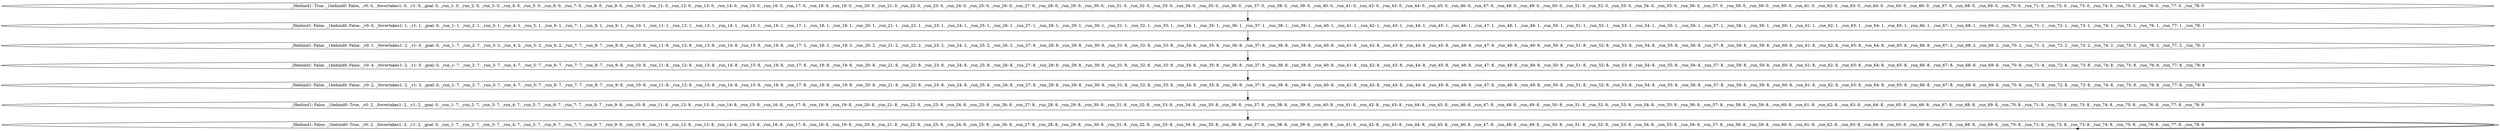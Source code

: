 digraph  {
0 [_0behind1=True, _0overtakes1=0, _1behind0=False, _goal=0, _run_1=0, _run_10=0, _run_11=0, _run_12=0, _run_13=0, _run_14=0, _run_15=0, _run_16=0, _run_17=0, _run_18=0, _run_19=0, _run_2=0, _run_20=0, _run_21=0, _run_22=0, _run_23=0, _run_24=0, _run_25=0, _run_26=0, _run_27=0, _run_28=0, _run_29=0, _run_3=0, _run_30=0, _run_31=0, _run_32=0, _run_33=0, _run_34=0, _run_35=0, _run_36=0, _run_37=0, _run_38=0, _run_39=0, _run_4=0, _run_40=0, _run_41=0, _run_42=0, _run_43=0, _run_44=0, _run_45=0, _run_46=0, _run_47=0, _run_48=0, _run_49=0, _run_5=0, _run_50=0, _run_51=0, _run_52=0, _run_53=0, _run_54=0, _run_55=0, _run_56=0, _run_57=0, _run_58=0, _run_59=0, _run_6=0, _run_60=0, _run_61=0, _run_62=0, _run_63=0, _run_64=0, _run_65=0, _run_66=0, _run_67=0, _run_68=0, _run_69=0, _run_7=0, _run_70=0, _run_71=0, _run_72=0, _run_73=0, _run_74=0, _run_75=0, _run_76=0, _run_77=0, _run_78=0, _run_8=0, _run_9=0, _v0=0, _v1=0, label="_0behind1: True, _1behind0: False, _v0: 0, _0overtakes1: 0, _v1: 0, _goal: 0, _run_1: 0, _run_2: 0, _run_3: 0, _run_4: 0, _run_5: 0, _run_6: 0, _run_7: 0, _run_8: 0, _run_9: 0, _run_10: 0, _run_11: 0, _run_12: 0, _run_13: 0, _run_14: 0, _run_15: 0, _run_16: 0, _run_17: 0, _run_18: 0, _run_19: 0, _run_20: 0, _run_21: 0, _run_22: 0, _run_23: 0, _run_24: 0, _run_25: 0, _run_26: 0, _run_27: 0, _run_28: 0, _run_29: 0, _run_30: 0, _run_31: 0, _run_32: 0, _run_33: 0, _run_34: 0, _run_35: 0, _run_36: 0, _run_37: 0, _run_38: 0, _run_39: 0, _run_40: 0, _run_41: 0, _run_42: 0, _run_43: 0, _run_44: 0, _run_45: 0, _run_46: 0, _run_47: 0, _run_48: 0, _run_49: 0, _run_50: 0, _run_51: 0, _run_52: 0, _run_53: 0, _run_54: 0, _run_55: 0, _run_56: 0, _run_57: 0, _run_58: 0, _run_59: 0, _run_60: 0, _run_61: 0, _run_62: 0, _run_63: 0, _run_64: 0, _run_65: 0, _run_66: 0, _run_67: 0, _run_68: 0, _run_69: 0, _run_70: 0, _run_71: 0, _run_72: 0, _run_73: 0, _run_74: 0, _run_75: 0, _run_76: 0, _run_77: 0, _run_78: 0"];
1 [_0behind1=False, _0overtakes1=1, _1behind0=False, _goal=0, _run_1=1, _run_10=1, _run_11=1, _run_12=1, _run_13=1, _run_14=1, _run_15=1, _run_16=1, _run_17=1, _run_18=1, _run_19=1, _run_2=1, _run_20=1, _run_21=1, _run_22=1, _run_23=1, _run_24=1, _run_25=1, _run_26=1, _run_27=1, _run_28=1, _run_29=1, _run_3=1, _run_30=1, _run_31=1, _run_32=1, _run_33=1, _run_34=1, _run_35=1, _run_36=1, _run_37=1, _run_38=1, _run_39=1, _run_4=1, _run_40=1, _run_41=1, _run_42=1, _run_43=1, _run_44=1, _run_45=1, _run_46=1, _run_47=1, _run_48=1, _run_49=1, _run_5=1, _run_50=1, _run_51=1, _run_52=1, _run_53=1, _run_54=1, _run_55=1, _run_56=1, _run_57=1, _run_58=1, _run_59=1, _run_6=1, _run_60=1, _run_61=1, _run_62=1, _run_63=1, _run_64=1, _run_65=1, _run_66=1, _run_67=1, _run_68=1, _run_69=1, _run_7=1, _run_70=1, _run_71=1, _run_72=1, _run_73=1, _run_74=1, _run_75=1, _run_76=1, _run_77=1, _run_78=1, _run_8=1, _run_9=1, _v0=0, _v1=1, label="_0behind1: False, _1behind0: False, _v0: 0, _0overtakes1: 1, _v1: 1, _goal: 0, _run_1: 1, _run_2: 1, _run_3: 1, _run_4: 1, _run_5: 1, _run_6: 1, _run_7: 1, _run_8: 1, _run_9: 1, _run_10: 1, _run_11: 1, _run_12: 1, _run_13: 1, _run_14: 1, _run_15: 1, _run_16: 1, _run_17: 1, _run_18: 1, _run_19: 1, _run_20: 1, _run_21: 1, _run_22: 1, _run_23: 1, _run_24: 1, _run_25: 1, _run_26: 1, _run_27: 1, _run_28: 1, _run_29: 1, _run_30: 1, _run_31: 1, _run_32: 1, _run_33: 1, _run_34: 1, _run_35: 1, _run_36: 1, _run_37: 1, _run_38: 1, _run_39: 1, _run_40: 1, _run_41: 1, _run_42: 1, _run_43: 1, _run_44: 1, _run_45: 1, _run_46: 1, _run_47: 1, _run_48: 1, _run_49: 1, _run_50: 1, _run_51: 1, _run_52: 1, _run_53: 1, _run_54: 1, _run_55: 1, _run_56: 1, _run_57: 1, _run_58: 1, _run_59: 1, _run_60: 1, _run_61: 1, _run_62: 1, _run_63: 1, _run_64: 1, _run_65: 1, _run_66: 1, _run_67: 1, _run_68: 1, _run_69: 1, _run_70: 1, _run_71: 1, _run_72: 1, _run_73: 1, _run_74: 1, _run_75: 1, _run_76: 1, _run_77: 1, _run_78: 1"];
2 [_0behind1=False, _0overtakes1=2, _1behind0=False, _goal=0, _run_1=7, _run_10=8, _run_11=8, _run_12=8, _run_13=8, _run_14=8, _run_15=8, _run_16=8, _run_17=2, _run_18=2, _run_19=2, _run_2=7, _run_20=2, _run_21=2, _run_22=2, _run_23=2, _run_24=2, _run_25=2, _run_26=2, _run_27=8, _run_28=8, _run_29=8, _run_3=2, _run_30=8, _run_31=8, _run_32=8, _run_33=8, _run_34=8, _run_35=8, _run_36=8, _run_37=8, _run_38=8, _run_39=8, _run_4=2, _run_40=8, _run_41=8, _run_42=8, _run_43=8, _run_44=8, _run_45=8, _run_46=8, _run_47=8, _run_48=8, _run_49=8, _run_5=2, _run_50=8, _run_51=8, _run_52=8, _run_53=8, _run_54=8, _run_55=8, _run_56=8, _run_57=8, _run_58=8, _run_59=8, _run_6=2, _run_60=8, _run_61=8, _run_62=8, _run_63=8, _run_64=8, _run_65=8, _run_66=8, _run_67=2, _run_68=2, _run_69=2, _run_7=7, _run_70=2, _run_71=2, _run_72=2, _run_73=2, _run_74=2, _run_75=2, _run_76=2, _run_77=2, _run_78=2, _run_8=7, _run_9=8, _v0=1, _v1=0, label="_0behind1: False, _1behind0: False, _v0: 1, _0overtakes1: 2, _v1: 0, _goal: 0, _run_1: 7, _run_2: 7, _run_3: 2, _run_4: 2, _run_5: 2, _run_6: 2, _run_7: 7, _run_8: 7, _run_9: 8, _run_10: 8, _run_11: 8, _run_12: 8, _run_13: 8, _run_14: 8, _run_15: 8, _run_16: 8, _run_17: 2, _run_18: 2, _run_19: 2, _run_20: 2, _run_21: 2, _run_22: 2, _run_23: 2, _run_24: 2, _run_25: 2, _run_26: 2, _run_27: 8, _run_28: 8, _run_29: 8, _run_30: 8, _run_31: 8, _run_32: 8, _run_33: 8, _run_34: 8, _run_35: 8, _run_36: 8, _run_37: 8, _run_38: 8, _run_39: 8, _run_40: 8, _run_41: 8, _run_42: 8, _run_43: 8, _run_44: 8, _run_45: 8, _run_46: 8, _run_47: 8, _run_48: 8, _run_49: 8, _run_50: 8, _run_51: 8, _run_52: 8, _run_53: 8, _run_54: 8, _run_55: 8, _run_56: 8, _run_57: 8, _run_58: 8, _run_59: 8, _run_60: 8, _run_61: 8, _run_62: 8, _run_63: 8, _run_64: 8, _run_65: 8, _run_66: 8, _run_67: 2, _run_68: 2, _run_69: 2, _run_70: 2, _run_71: 2, _run_72: 2, _run_73: 2, _run_74: 2, _run_75: 2, _run_76: 2, _run_77: 2, _run_78: 2"];
3 [_0behind1=False, _0overtakes1=2, _1behind0=False, _goal=0, _run_1=7, _run_10=8, _run_11=8, _run_12=8, _run_13=8, _run_14=8, _run_15=8, _run_16=8, _run_17=8, _run_18=8, _run_19=8, _run_2=7, _run_20=8, _run_21=8, _run_22=8, _run_23=8, _run_24=8, _run_25=8, _run_26=8, _run_27=8, _run_28=8, _run_29=8, _run_3=7, _run_30=8, _run_31=8, _run_32=8, _run_33=8, _run_34=8, _run_35=8, _run_36=8, _run_37=8, _run_38=8, _run_39=8, _run_4=7, _run_40=8, _run_41=8, _run_42=8, _run_43=8, _run_44=8, _run_45=8, _run_46=8, _run_47=8, _run_48=8, _run_49=8, _run_5=7, _run_50=8, _run_51=8, _run_52=8, _run_53=8, _run_54=8, _run_55=8, _run_56=8, _run_57=8, _run_58=8, _run_59=8, _run_6=7, _run_60=8, _run_61=8, _run_62=8, _run_63=8, _run_64=8, _run_65=8, _run_66=8, _run_67=8, _run_68=8, _run_69=8, _run_7=7, _run_70=8, _run_71=8, _run_72=8, _run_73=8, _run_74=8, _run_75=8, _run_76=8, _run_77=8, _run_78=8, _run_8=7, _run_9=8, _v0=4, _v1=0, label="_0behind1: False, _1behind0: False, _v0: 4, _0overtakes1: 2, _v1: 0, _goal: 0, _run_1: 7, _run_2: 7, _run_3: 7, _run_4: 7, _run_5: 7, _run_6: 7, _run_7: 7, _run_8: 7, _run_9: 8, _run_10: 8, _run_11: 8, _run_12: 8, _run_13: 8, _run_14: 8, _run_15: 8, _run_16: 8, _run_17: 8, _run_18: 8, _run_19: 8, _run_20: 8, _run_21: 8, _run_22: 8, _run_23: 8, _run_24: 8, _run_25: 8, _run_26: 8, _run_27: 8, _run_28: 8, _run_29: 8, _run_30: 8, _run_31: 8, _run_32: 8, _run_33: 8, _run_34: 8, _run_35: 8, _run_36: 8, _run_37: 8, _run_38: 8, _run_39: 8, _run_40: 8, _run_41: 8, _run_42: 8, _run_43: 8, _run_44: 8, _run_45: 8, _run_46: 8, _run_47: 8, _run_48: 8, _run_49: 8, _run_50: 8, _run_51: 8, _run_52: 8, _run_53: 8, _run_54: 8, _run_55: 8, _run_56: 8, _run_57: 8, _run_58: 8, _run_59: 8, _run_60: 8, _run_61: 8, _run_62: 8, _run_63: 8, _run_64: 8, _run_65: 8, _run_66: 8, _run_67: 8, _run_68: 8, _run_69: 8, _run_70: 8, _run_71: 8, _run_72: 8, _run_73: 8, _run_74: 8, _run_75: 8, _run_76: 8, _run_77: 8, _run_78: 8"];
4 [_0behind1=False, _0overtakes1=2, _1behind0=False, _goal=0, _run_1=7, _run_10=8, _run_11=8, _run_12=8, _run_13=8, _run_14=8, _run_15=8, _run_16=8, _run_17=8, _run_18=8, _run_19=8, _run_2=7, _run_20=8, _run_21=8, _run_22=8, _run_23=8, _run_24=8, _run_25=8, _run_26=8, _run_27=8, _run_28=8, _run_29=8, _run_3=7, _run_30=8, _run_31=8, _run_32=8, _run_33=8, _run_34=8, _run_35=8, _run_36=8, _run_37=8, _run_38=8, _run_39=8, _run_4=7, _run_40=8, _run_41=8, _run_42=8, _run_43=8, _run_44=8, _run_45=8, _run_46=8, _run_47=8, _run_48=8, _run_49=8, _run_5=7, _run_50=8, _run_51=8, _run_52=8, _run_53=8, _run_54=8, _run_55=8, _run_56=8, _run_57=8, _run_58=8, _run_59=8, _run_6=7, _run_60=8, _run_61=8, _run_62=8, _run_63=8, _run_64=8, _run_65=8, _run_66=8, _run_67=8, _run_68=8, _run_69=8, _run_7=7, _run_70=8, _run_71=8, _run_72=8, _run_73=8, _run_74=8, _run_75=8, _run_76=8, _run_77=8, _run_78=8, _run_8=7, _run_9=8, _v0=2, _v1=3, label="_0behind1: False, _1behind0: False, _v0: 2, _0overtakes1: 2, _v1: 3, _goal: 0, _run_1: 7, _run_2: 7, _run_3: 7, _run_4: 7, _run_5: 7, _run_6: 7, _run_7: 7, _run_8: 7, _run_9: 8, _run_10: 8, _run_11: 8, _run_12: 8, _run_13: 8, _run_14: 8, _run_15: 8, _run_16: 8, _run_17: 8, _run_18: 8, _run_19: 8, _run_20: 8, _run_21: 8, _run_22: 8, _run_23: 8, _run_24: 8, _run_25: 8, _run_26: 8, _run_27: 8, _run_28: 8, _run_29: 8, _run_30: 8, _run_31: 8, _run_32: 8, _run_33: 8, _run_34: 8, _run_35: 8, _run_36: 8, _run_37: 8, _run_38: 8, _run_39: 8, _run_40: 8, _run_41: 8, _run_42: 8, _run_43: 8, _run_44: 8, _run_45: 8, _run_46: 8, _run_47: 8, _run_48: 8, _run_49: 8, _run_50: 8, _run_51: 8, _run_52: 8, _run_53: 8, _run_54: 8, _run_55: 8, _run_56: 8, _run_57: 8, _run_58: 8, _run_59: 8, _run_60: 8, _run_61: 8, _run_62: 8, _run_63: 8, _run_64: 8, _run_65: 8, _run_66: 8, _run_67: 8, _run_68: 8, _run_69: 8, _run_70: 8, _run_71: 8, _run_72: 8, _run_73: 8, _run_74: 8, _run_75: 8, _run_76: 8, _run_77: 8, _run_78: 8"];
5 [_0behind1=False, _0overtakes1=2, _1behind0=True, _goal=0, _run_1=7, _run_10=8, _run_11=8, _run_12=8, _run_13=8, _run_14=8, _run_15=8, _run_16=8, _run_17=8, _run_18=8, _run_19=8, _run_2=7, _run_20=8, _run_21=8, _run_22=8, _run_23=8, _run_24=8, _run_25=8, _run_26=8, _run_27=8, _run_28=8, _run_29=8, _run_3=7, _run_30=8, _run_31=8, _run_32=8, _run_33=8, _run_34=8, _run_35=8, _run_36=8, _run_37=8, _run_38=8, _run_39=8, _run_4=7, _run_40=8, _run_41=8, _run_42=8, _run_43=8, _run_44=8, _run_45=8, _run_46=8, _run_47=8, _run_48=8, _run_49=8, _run_5=7, _run_50=8, _run_51=8, _run_52=8, _run_53=8, _run_54=8, _run_55=8, _run_56=8, _run_57=8, _run_58=8, _run_59=8, _run_6=7, _run_60=8, _run_61=8, _run_62=8, _run_63=8, _run_64=8, _run_65=8, _run_66=8, _run_67=8, _run_68=8, _run_69=8, _run_7=7, _run_70=8, _run_71=8, _run_72=8, _run_73=8, _run_74=8, _run_75=8, _run_76=8, _run_77=8, _run_78=8, _run_8=7, _run_9=8, _v0=2, _v1=2, label="_0behind1: False, _1behind0: True, _v0: 2, _0overtakes1: 2, _v1: 2, _goal: 0, _run_1: 7, _run_2: 7, _run_3: 7, _run_4: 7, _run_5: 7, _run_6: 7, _run_7: 7, _run_8: 7, _run_9: 8, _run_10: 8, _run_11: 8, _run_12: 8, _run_13: 8, _run_14: 8, _run_15: 8, _run_16: 8, _run_17: 8, _run_18: 8, _run_19: 8, _run_20: 8, _run_21: 8, _run_22: 8, _run_23: 8, _run_24: 8, _run_25: 8, _run_26: 8, _run_27: 8, _run_28: 8, _run_29: 8, _run_30: 8, _run_31: 8, _run_32: 8, _run_33: 8, _run_34: 8, _run_35: 8, _run_36: 8, _run_37: 8, _run_38: 8, _run_39: 8, _run_40: 8, _run_41: 8, _run_42: 8, _run_43: 8, _run_44: 8, _run_45: 8, _run_46: 8, _run_47: 8, _run_48: 8, _run_49: 8, _run_50: 8, _run_51: 8, _run_52: 8, _run_53: 8, _run_54: 8, _run_55: 8, _run_56: 8, _run_57: 8, _run_58: 8, _run_59: 8, _run_60: 8, _run_61: 8, _run_62: 8, _run_63: 8, _run_64: 8, _run_65: 8, _run_66: 8, _run_67: 8, _run_68: 8, _run_69: 8, _run_70: 8, _run_71: 8, _run_72: 8, _run_73: 8, _run_74: 8, _run_75: 8, _run_76: 8, _run_77: 8, _run_78: 8"];
6 [_0behind1=False, _0overtakes1=3, _1behind0=True, _goal=0, _run_1=7, _run_10=8, _run_11=8, _run_12=8, _run_13=8, _run_14=8, _run_15=8, _run_16=8, _run_17=8, _run_18=8, _run_19=8, _run_2=7, _run_20=8, _run_21=8, _run_22=8, _run_23=8, _run_24=8, _run_25=8, _run_26=8, _run_27=8, _run_28=8, _run_29=8, _run_3=7, _run_30=8, _run_31=8, _run_32=8, _run_33=8, _run_34=8, _run_35=8, _run_36=8, _run_37=8, _run_38=8, _run_39=8, _run_4=7, _run_40=8, _run_41=8, _run_42=8, _run_43=8, _run_44=8, _run_45=8, _run_46=8, _run_47=8, _run_48=8, _run_49=8, _run_5=7, _run_50=8, _run_51=8, _run_52=8, _run_53=8, _run_54=8, _run_55=8, _run_56=8, _run_57=8, _run_58=8, _run_59=8, _run_6=7, _run_60=8, _run_61=8, _run_62=8, _run_63=8, _run_64=8, _run_65=8, _run_66=8, _run_67=8, _run_68=8, _run_69=8, _run_7=7, _run_70=8, _run_71=8, _run_72=8, _run_73=8, _run_74=8, _run_75=8, _run_76=8, _run_77=8, _run_78=8, _run_8=7, _run_9=8, _v0=2, _v1=2, label="_0behind1: False, _1behind0: True, _v0: 2, _0overtakes1: 3, _v1: 2, _goal: 0, _run_1: 7, _run_2: 7, _run_3: 7, _run_4: 7, _run_5: 7, _run_6: 7, _run_7: 7, _run_8: 7, _run_9: 8, _run_10: 8, _run_11: 8, _run_12: 8, _run_13: 8, _run_14: 8, _run_15: 8, _run_16: 8, _run_17: 8, _run_18: 8, _run_19: 8, _run_20: 8, _run_21: 8, _run_22: 8, _run_23: 8, _run_24: 8, _run_25: 8, _run_26: 8, _run_27: 8, _run_28: 8, _run_29: 8, _run_30: 8, _run_31: 8, _run_32: 8, _run_33: 8, _run_34: 8, _run_35: 8, _run_36: 8, _run_37: 8, _run_38: 8, _run_39: 8, _run_40: 8, _run_41: 8, _run_42: 8, _run_43: 8, _run_44: 8, _run_45: 8, _run_46: 8, _run_47: 8, _run_48: 8, _run_49: 8, _run_50: 8, _run_51: 8, _run_52: 8, _run_53: 8, _run_54: 8, _run_55: 8, _run_56: 8, _run_57: 8, _run_58: 8, _run_59: 8, _run_60: 8, _run_61: 8, _run_62: 8, _run_63: 8, _run_64: 8, _run_65: 8, _run_66: 8, _run_67: 8, _run_68: 8, _run_69: 8, _run_70: 8, _run_71: 8, _run_72: 8, _run_73: 8, _run_74: 8, _run_75: 8, _run_76: 8, _run_77: 8, _run_78: 8"];
0 -> 1;
1 -> 2;
2 -> 3;
3 -> 4;
4 -> 5;
5 -> 6;
6 -> 6;
node [label="shape: box", shape=box];
}
